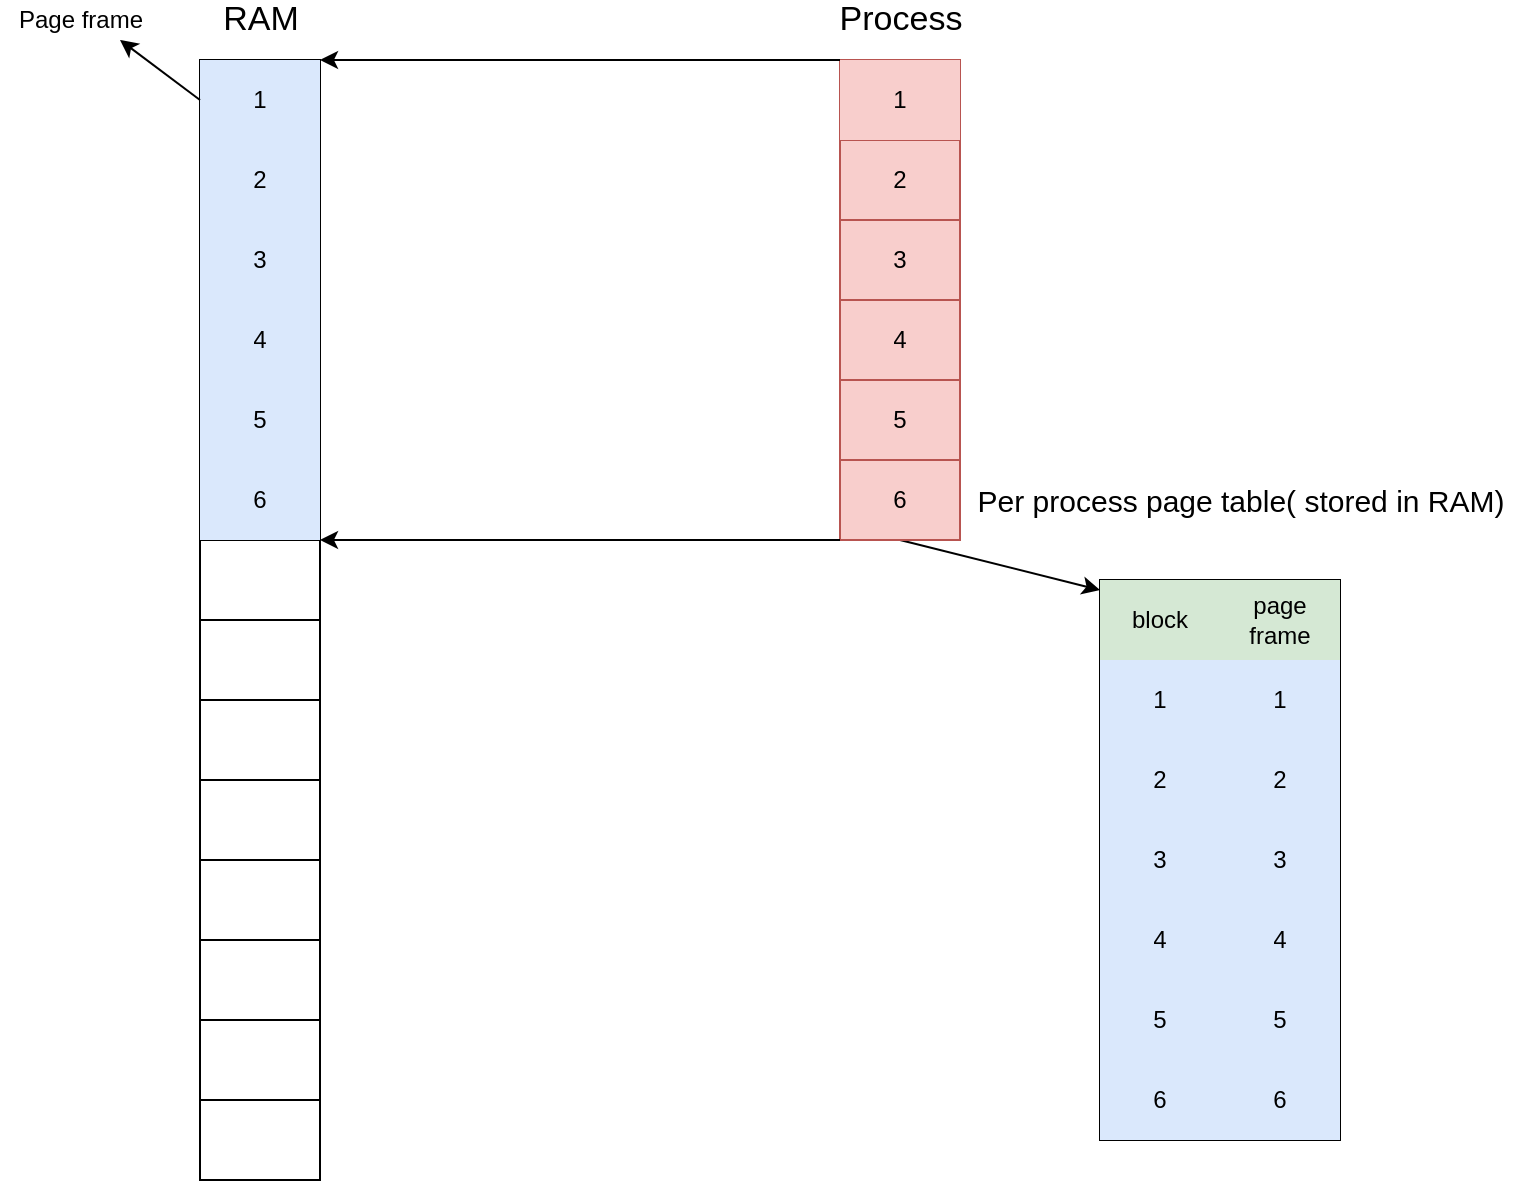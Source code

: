 <mxfile version="13.4.2" type="github">
  <diagram id="Kjc9poSDJmzgFYwM65Es" name="Page-1">
    <mxGraphModel dx="2066" dy="1105" grid="1" gridSize="10" guides="1" tooltips="1" connect="1" arrows="1" fold="1" page="1" pageScale="1" pageWidth="827" pageHeight="1169" math="0" shadow="0">
      <root>
        <mxCell id="0" />
        <mxCell id="1" parent="0" />
        <mxCell id="gSJrjUqgG9J_eSjiBrPd-1" value="" style="shape=table;html=1;whiteSpace=wrap;startSize=0;container=1;collapsible=0;childLayout=tableLayout;" parent="1" vertex="1">
          <mxGeometry x="110" y="160" width="60" height="560" as="geometry" />
        </mxCell>
        <mxCell id="gSJrjUqgG9J_eSjiBrPd-2" value="" style="shape=partialRectangle;html=1;whiteSpace=wrap;collapsible=0;dropTarget=0;pointerEvents=0;fillColor=none;top=0;left=0;bottom=0;right=0;points=[[0,0.5],[1,0.5]];portConstraint=eastwest;" parent="gSJrjUqgG9J_eSjiBrPd-1" vertex="1">
          <mxGeometry width="60" height="40" as="geometry" />
        </mxCell>
        <mxCell id="gSJrjUqgG9J_eSjiBrPd-3" value="1" style="shape=partialRectangle;html=1;whiteSpace=wrap;connectable=0;overflow=hidden;fillColor=#dae8fc;top=0;left=0;bottom=0;right=0;strokeColor=#6c8ebf;" parent="gSJrjUqgG9J_eSjiBrPd-2" vertex="1">
          <mxGeometry width="60" height="40" as="geometry" />
        </mxCell>
        <mxCell id="gSJrjUqgG9J_eSjiBrPd-4" value="" style="shape=partialRectangle;html=1;whiteSpace=wrap;collapsible=0;dropTarget=0;pointerEvents=0;fillColor=none;top=0;left=0;bottom=0;right=0;points=[[0,0.5],[1,0.5]];portConstraint=eastwest;" parent="gSJrjUqgG9J_eSjiBrPd-1" vertex="1">
          <mxGeometry y="40" width="60" height="40" as="geometry" />
        </mxCell>
        <mxCell id="gSJrjUqgG9J_eSjiBrPd-5" value="2" style="shape=partialRectangle;html=1;whiteSpace=wrap;connectable=0;overflow=hidden;fillColor=#dae8fc;top=0;left=0;bottom=0;right=0;strokeColor=#6c8ebf;" parent="gSJrjUqgG9J_eSjiBrPd-4" vertex="1">
          <mxGeometry width="60" height="40" as="geometry" />
        </mxCell>
        <mxCell id="gSJrjUqgG9J_eSjiBrPd-6" value="" style="shape=partialRectangle;html=1;whiteSpace=wrap;collapsible=0;dropTarget=0;pointerEvents=0;fillColor=none;top=0;left=0;bottom=0;right=0;points=[[0,0.5],[1,0.5]];portConstraint=eastwest;" parent="gSJrjUqgG9J_eSjiBrPd-1" vertex="1">
          <mxGeometry y="80" width="60" height="40" as="geometry" />
        </mxCell>
        <mxCell id="gSJrjUqgG9J_eSjiBrPd-7" value="3" style="shape=partialRectangle;html=1;whiteSpace=wrap;connectable=0;overflow=hidden;fillColor=#dae8fc;top=0;left=0;bottom=0;right=0;strokeColor=#6c8ebf;" parent="gSJrjUqgG9J_eSjiBrPd-6" vertex="1">
          <mxGeometry width="60" height="40" as="geometry" />
        </mxCell>
        <mxCell id="gSJrjUqgG9J_eSjiBrPd-8" value="" style="shape=partialRectangle;html=1;whiteSpace=wrap;collapsible=0;dropTarget=0;pointerEvents=0;fillColor=none;top=0;left=0;bottom=0;right=0;points=[[0,0.5],[1,0.5]];portConstraint=eastwest;" parent="gSJrjUqgG9J_eSjiBrPd-1" vertex="1">
          <mxGeometry y="120" width="60" height="40" as="geometry" />
        </mxCell>
        <mxCell id="gSJrjUqgG9J_eSjiBrPd-9" value="4" style="shape=partialRectangle;html=1;whiteSpace=wrap;connectable=0;overflow=hidden;fillColor=#dae8fc;top=0;left=0;bottom=0;right=0;strokeColor=#6c8ebf;" parent="gSJrjUqgG9J_eSjiBrPd-8" vertex="1">
          <mxGeometry width="60" height="40" as="geometry" />
        </mxCell>
        <mxCell id="gSJrjUqgG9J_eSjiBrPd-10" value="" style="shape=partialRectangle;html=1;whiteSpace=wrap;collapsible=0;dropTarget=0;pointerEvents=0;fillColor=none;top=0;left=0;bottom=0;right=0;points=[[0,0.5],[1,0.5]];portConstraint=eastwest;" parent="gSJrjUqgG9J_eSjiBrPd-1" vertex="1">
          <mxGeometry y="160" width="60" height="40" as="geometry" />
        </mxCell>
        <mxCell id="gSJrjUqgG9J_eSjiBrPd-11" value="5" style="shape=partialRectangle;html=1;whiteSpace=wrap;connectable=0;overflow=hidden;fillColor=#dae8fc;top=0;left=0;bottom=0;right=0;strokeColor=#6c8ebf;" parent="gSJrjUqgG9J_eSjiBrPd-10" vertex="1">
          <mxGeometry width="60" height="40" as="geometry" />
        </mxCell>
        <mxCell id="gSJrjUqgG9J_eSjiBrPd-12" value="" style="shape=partialRectangle;html=1;whiteSpace=wrap;collapsible=0;dropTarget=0;pointerEvents=0;fillColor=none;top=0;left=0;bottom=0;right=0;points=[[0,0.5],[1,0.5]];portConstraint=eastwest;" parent="gSJrjUqgG9J_eSjiBrPd-1" vertex="1">
          <mxGeometry y="200" width="60" height="40" as="geometry" />
        </mxCell>
        <mxCell id="gSJrjUqgG9J_eSjiBrPd-13" value="6" style="shape=partialRectangle;html=1;whiteSpace=wrap;connectable=0;overflow=hidden;fillColor=#dae8fc;top=0;left=0;bottom=0;right=0;strokeColor=#6c8ebf;" parent="gSJrjUqgG9J_eSjiBrPd-12" vertex="1">
          <mxGeometry width="60" height="40" as="geometry" />
        </mxCell>
        <mxCell id="gSJrjUqgG9J_eSjiBrPd-14" value="" style="shape=partialRectangle;html=1;whiteSpace=wrap;collapsible=0;dropTarget=0;pointerEvents=0;fillColor=none;top=0;left=0;bottom=0;right=0;points=[[0,0.5],[1,0.5]];portConstraint=eastwest;" parent="gSJrjUqgG9J_eSjiBrPd-1" vertex="1">
          <mxGeometry y="240" width="60" height="40" as="geometry" />
        </mxCell>
        <mxCell id="gSJrjUqgG9J_eSjiBrPd-15" value="" style="shape=partialRectangle;html=1;whiteSpace=wrap;connectable=0;overflow=hidden;fillColor=none;top=0;left=0;bottom=0;right=0;" parent="gSJrjUqgG9J_eSjiBrPd-14" vertex="1">
          <mxGeometry width="60" height="40" as="geometry" />
        </mxCell>
        <mxCell id="gSJrjUqgG9J_eSjiBrPd-16" value="" style="shape=partialRectangle;html=1;whiteSpace=wrap;collapsible=0;dropTarget=0;pointerEvents=0;fillColor=none;top=0;left=0;bottom=0;right=0;points=[[0,0.5],[1,0.5]];portConstraint=eastwest;" parent="gSJrjUqgG9J_eSjiBrPd-1" vertex="1">
          <mxGeometry y="280" width="60" height="40" as="geometry" />
        </mxCell>
        <mxCell id="gSJrjUqgG9J_eSjiBrPd-17" value="" style="shape=partialRectangle;html=1;whiteSpace=wrap;connectable=0;overflow=hidden;fillColor=none;top=0;left=0;bottom=0;right=0;" parent="gSJrjUqgG9J_eSjiBrPd-16" vertex="1">
          <mxGeometry width="60" height="40" as="geometry" />
        </mxCell>
        <mxCell id="gSJrjUqgG9J_eSjiBrPd-18" value="" style="shape=partialRectangle;html=1;whiteSpace=wrap;collapsible=0;dropTarget=0;pointerEvents=0;fillColor=none;top=0;left=0;bottom=0;right=0;points=[[0,0.5],[1,0.5]];portConstraint=eastwest;" parent="gSJrjUqgG9J_eSjiBrPd-1" vertex="1">
          <mxGeometry y="320" width="60" height="40" as="geometry" />
        </mxCell>
        <mxCell id="gSJrjUqgG9J_eSjiBrPd-19" value="" style="shape=partialRectangle;html=1;whiteSpace=wrap;connectable=0;overflow=hidden;fillColor=none;top=0;left=0;bottom=0;right=0;" parent="gSJrjUqgG9J_eSjiBrPd-18" vertex="1">
          <mxGeometry width="60" height="40" as="geometry" />
        </mxCell>
        <mxCell id="gSJrjUqgG9J_eSjiBrPd-20" value="" style="shape=partialRectangle;html=1;whiteSpace=wrap;collapsible=0;dropTarget=0;pointerEvents=0;fillColor=none;top=0;left=0;bottom=0;right=0;points=[[0,0.5],[1,0.5]];portConstraint=eastwest;" parent="gSJrjUqgG9J_eSjiBrPd-1" vertex="1">
          <mxGeometry y="360" width="60" height="40" as="geometry" />
        </mxCell>
        <mxCell id="gSJrjUqgG9J_eSjiBrPd-21" value="" style="shape=partialRectangle;html=1;whiteSpace=wrap;connectable=0;overflow=hidden;fillColor=none;top=0;left=0;bottom=0;right=0;" parent="gSJrjUqgG9J_eSjiBrPd-20" vertex="1">
          <mxGeometry width="60" height="40" as="geometry" />
        </mxCell>
        <mxCell id="gSJrjUqgG9J_eSjiBrPd-22" value="" style="shape=partialRectangle;html=1;whiteSpace=wrap;collapsible=0;dropTarget=0;pointerEvents=0;fillColor=none;top=0;left=0;bottom=0;right=0;points=[[0,0.5],[1,0.5]];portConstraint=eastwest;" parent="gSJrjUqgG9J_eSjiBrPd-1" vertex="1">
          <mxGeometry y="400" width="60" height="40" as="geometry" />
        </mxCell>
        <mxCell id="gSJrjUqgG9J_eSjiBrPd-23" value="" style="shape=partialRectangle;html=1;whiteSpace=wrap;connectable=0;overflow=hidden;fillColor=none;top=0;left=0;bottom=0;right=0;" parent="gSJrjUqgG9J_eSjiBrPd-22" vertex="1">
          <mxGeometry width="60" height="40" as="geometry" />
        </mxCell>
        <mxCell id="gSJrjUqgG9J_eSjiBrPd-24" value="" style="shape=partialRectangle;html=1;whiteSpace=wrap;collapsible=0;dropTarget=0;pointerEvents=0;fillColor=none;top=0;left=0;bottom=0;right=0;points=[[0,0.5],[1,0.5]];portConstraint=eastwest;" parent="gSJrjUqgG9J_eSjiBrPd-1" vertex="1">
          <mxGeometry y="440" width="60" height="40" as="geometry" />
        </mxCell>
        <mxCell id="gSJrjUqgG9J_eSjiBrPd-25" value="" style="shape=partialRectangle;html=1;whiteSpace=wrap;connectable=0;overflow=hidden;fillColor=none;top=0;left=0;bottom=0;right=0;" parent="gSJrjUqgG9J_eSjiBrPd-24" vertex="1">
          <mxGeometry width="60" height="40" as="geometry" />
        </mxCell>
        <mxCell id="gSJrjUqgG9J_eSjiBrPd-26" value="" style="shape=partialRectangle;html=1;whiteSpace=wrap;collapsible=0;dropTarget=0;pointerEvents=0;fillColor=none;top=0;left=0;bottom=0;right=0;points=[[0,0.5],[1,0.5]];portConstraint=eastwest;" parent="gSJrjUqgG9J_eSjiBrPd-1" vertex="1">
          <mxGeometry y="480" width="60" height="40" as="geometry" />
        </mxCell>
        <mxCell id="gSJrjUqgG9J_eSjiBrPd-27" value="" style="shape=partialRectangle;html=1;whiteSpace=wrap;connectable=0;overflow=hidden;fillColor=none;top=0;left=0;bottom=0;right=0;" parent="gSJrjUqgG9J_eSjiBrPd-26" vertex="1">
          <mxGeometry width="60" height="40" as="geometry" />
        </mxCell>
        <mxCell id="gSJrjUqgG9J_eSjiBrPd-28" value="" style="shape=partialRectangle;html=1;whiteSpace=wrap;collapsible=0;dropTarget=0;pointerEvents=0;fillColor=none;top=0;left=0;bottom=0;right=0;points=[[0,0.5],[1,0.5]];portConstraint=eastwest;" parent="gSJrjUqgG9J_eSjiBrPd-1" vertex="1">
          <mxGeometry y="520" width="60" height="40" as="geometry" />
        </mxCell>
        <mxCell id="gSJrjUqgG9J_eSjiBrPd-29" value="" style="shape=partialRectangle;html=1;whiteSpace=wrap;connectable=0;overflow=hidden;fillColor=none;top=0;left=0;bottom=0;right=0;" parent="gSJrjUqgG9J_eSjiBrPd-28" vertex="1">
          <mxGeometry width="60" height="40" as="geometry" />
        </mxCell>
        <mxCell id="gSJrjUqgG9J_eSjiBrPd-69" style="rounded=0;orthogonalLoop=1;jettySize=auto;html=1;" parent="1" target="gSJrjUqgG9J_eSjiBrPd-45" edge="1">
          <mxGeometry relative="1" as="geometry">
            <mxPoint x="460" y="400" as="sourcePoint" />
          </mxGeometry>
        </mxCell>
        <mxCell id="gSJrjUqgG9J_eSjiBrPd-30" value="" style="shape=table;html=1;whiteSpace=wrap;startSize=0;container=1;collapsible=0;childLayout=tableLayout;fillColor=#f8cecc;strokeColor=#b85450;" parent="1" vertex="1">
          <mxGeometry x="430" y="160" width="60" height="240" as="geometry" />
        </mxCell>
        <mxCell id="gSJrjUqgG9J_eSjiBrPd-31" value="" style="shape=partialRectangle;html=1;whiteSpace=wrap;collapsible=0;dropTarget=0;pointerEvents=0;fillColor=none;top=0;left=0;bottom=0;right=0;points=[[0,0.5],[1,0.5]];portConstraint=eastwest;" parent="gSJrjUqgG9J_eSjiBrPd-30" vertex="1">
          <mxGeometry width="60" height="40" as="geometry" />
        </mxCell>
        <mxCell id="gSJrjUqgG9J_eSjiBrPd-32" value="1" style="shape=partialRectangle;html=1;whiteSpace=wrap;connectable=0;overflow=hidden;fillColor=#f8cecc;top=0;left=0;bottom=0;right=0;strokeColor=#b85450;" parent="gSJrjUqgG9J_eSjiBrPd-31" vertex="1">
          <mxGeometry width="60" height="40" as="geometry" />
        </mxCell>
        <mxCell id="gSJrjUqgG9J_eSjiBrPd-33" value="" style="shape=partialRectangle;html=1;whiteSpace=wrap;collapsible=0;dropTarget=0;pointerEvents=0;fillColor=none;top=0;left=0;bottom=0;right=0;points=[[0,0.5],[1,0.5]];portConstraint=eastwest;" parent="gSJrjUqgG9J_eSjiBrPd-30" vertex="1">
          <mxGeometry y="40" width="60" height="40" as="geometry" />
        </mxCell>
        <mxCell id="gSJrjUqgG9J_eSjiBrPd-34" value="2" style="shape=partialRectangle;html=1;whiteSpace=wrap;connectable=0;overflow=hidden;fillColor=none;top=0;left=0;bottom=0;right=0;" parent="gSJrjUqgG9J_eSjiBrPd-33" vertex="1">
          <mxGeometry width="60" height="40" as="geometry" />
        </mxCell>
        <mxCell id="gSJrjUqgG9J_eSjiBrPd-35" value="" style="shape=partialRectangle;html=1;whiteSpace=wrap;collapsible=0;dropTarget=0;pointerEvents=0;fillColor=none;top=0;left=0;bottom=0;right=0;points=[[0,0.5],[1,0.5]];portConstraint=eastwest;" parent="gSJrjUqgG9J_eSjiBrPd-30" vertex="1">
          <mxGeometry y="80" width="60" height="40" as="geometry" />
        </mxCell>
        <mxCell id="gSJrjUqgG9J_eSjiBrPd-36" value="3" style="shape=partialRectangle;html=1;whiteSpace=wrap;connectable=0;overflow=hidden;fillColor=none;top=0;left=0;bottom=0;right=0;" parent="gSJrjUqgG9J_eSjiBrPd-35" vertex="1">
          <mxGeometry width="60" height="40" as="geometry" />
        </mxCell>
        <mxCell id="gSJrjUqgG9J_eSjiBrPd-37" value="" style="shape=partialRectangle;html=1;whiteSpace=wrap;collapsible=0;dropTarget=0;pointerEvents=0;fillColor=none;top=0;left=0;bottom=0;right=0;points=[[0,0.5],[1,0.5]];portConstraint=eastwest;" parent="gSJrjUqgG9J_eSjiBrPd-30" vertex="1">
          <mxGeometry y="120" width="60" height="40" as="geometry" />
        </mxCell>
        <mxCell id="gSJrjUqgG9J_eSjiBrPd-38" value="4" style="shape=partialRectangle;html=1;whiteSpace=wrap;connectable=0;overflow=hidden;fillColor=none;top=0;left=0;bottom=0;right=0;" parent="gSJrjUqgG9J_eSjiBrPd-37" vertex="1">
          <mxGeometry width="60" height="40" as="geometry" />
        </mxCell>
        <mxCell id="gSJrjUqgG9J_eSjiBrPd-39" value="" style="shape=partialRectangle;html=1;whiteSpace=wrap;collapsible=0;dropTarget=0;pointerEvents=0;fillColor=none;top=0;left=0;bottom=0;right=0;points=[[0,0.5],[1,0.5]];portConstraint=eastwest;" parent="gSJrjUqgG9J_eSjiBrPd-30" vertex="1">
          <mxGeometry y="160" width="60" height="40" as="geometry" />
        </mxCell>
        <mxCell id="gSJrjUqgG9J_eSjiBrPd-40" value="5" style="shape=partialRectangle;html=1;whiteSpace=wrap;connectable=0;overflow=hidden;fillColor=none;top=0;left=0;bottom=0;right=0;" parent="gSJrjUqgG9J_eSjiBrPd-39" vertex="1">
          <mxGeometry width="60" height="40" as="geometry" />
        </mxCell>
        <mxCell id="gSJrjUqgG9J_eSjiBrPd-41" value="" style="shape=partialRectangle;html=1;whiteSpace=wrap;collapsible=0;dropTarget=0;pointerEvents=0;fillColor=none;top=0;left=0;bottom=0;right=0;points=[[0,0.5],[1,0.5]];portConstraint=eastwest;" parent="gSJrjUqgG9J_eSjiBrPd-30" vertex="1">
          <mxGeometry y="200" width="60" height="40" as="geometry" />
        </mxCell>
        <mxCell id="gSJrjUqgG9J_eSjiBrPd-42" value="6" style="shape=partialRectangle;html=1;whiteSpace=wrap;connectable=0;overflow=hidden;fillColor=none;top=0;left=0;bottom=0;right=0;" parent="gSJrjUqgG9J_eSjiBrPd-41" vertex="1">
          <mxGeometry width="60" height="40" as="geometry" />
        </mxCell>
        <mxCell id="2" value="&lt;font style=&quot;font-size: 17px&quot;&gt;RAM&lt;/font&gt;" style="text;html=1;align=center;verticalAlign=middle;resizable=0;points=[];autosize=1;strokeWidth=10;" parent="1" vertex="1">
          <mxGeometry x="115" y="130" width="50" height="20" as="geometry" />
        </mxCell>
        <mxCell id="gSJrjUqgG9J_eSjiBrPd-43" value="&lt;font style=&quot;font-size: 17px&quot;&gt;Process&lt;/font&gt;" style="text;html=1;align=center;verticalAlign=middle;resizable=0;points=[];autosize=1;strokeWidth=10;" parent="1" vertex="1">
          <mxGeometry x="420" y="130" width="80" height="20" as="geometry" />
        </mxCell>
        <mxCell id="gSJrjUqgG9J_eSjiBrPd-66" style="edgeStyle=orthogonalEdgeStyle;rounded=0;orthogonalLoop=1;jettySize=auto;html=1;" parent="1" source="gSJrjUqgG9J_eSjiBrPd-31" edge="1">
          <mxGeometry relative="1" as="geometry">
            <mxPoint x="170" y="160" as="targetPoint" />
            <Array as="points">
              <mxPoint x="170" y="160" />
            </Array>
          </mxGeometry>
        </mxCell>
        <mxCell id="gSJrjUqgG9J_eSjiBrPd-67" style="edgeStyle=orthogonalEdgeStyle;rounded=0;orthogonalLoop=1;jettySize=auto;html=1;" parent="1" source="gSJrjUqgG9J_eSjiBrPd-41" edge="1">
          <mxGeometry relative="1" as="geometry">
            <mxPoint x="170" y="400" as="targetPoint" />
            <Array as="points">
              <mxPoint x="170" y="400" />
            </Array>
          </mxGeometry>
        </mxCell>
        <mxCell id="gSJrjUqgG9J_eSjiBrPd-68" value="&lt;font style=&quot;font-size: 15px&quot;&gt;Per process page table( stored in RAM)&lt;/font&gt;" style="text;html=1;align=center;verticalAlign=middle;resizable=0;points=[];autosize=1;" parent="1" vertex="1">
          <mxGeometry x="490" y="370" width="280" height="20" as="geometry" />
        </mxCell>
        <mxCell id="gSJrjUqgG9J_eSjiBrPd-44" value="" style="shape=table;html=1;whiteSpace=wrap;startSize=0;container=1;collapsible=0;childLayout=tableLayout;" parent="1" vertex="1">
          <mxGeometry x="560" y="420" width="120" height="280" as="geometry" />
        </mxCell>
        <mxCell id="gSJrjUqgG9J_eSjiBrPd-45" value="" style="shape=partialRectangle;html=1;whiteSpace=wrap;collapsible=0;dropTarget=0;pointerEvents=0;fillColor=none;top=0;left=0;bottom=0;right=0;points=[[0,0.5],[1,0.5]];portConstraint=eastwest;" parent="gSJrjUqgG9J_eSjiBrPd-44" vertex="1">
          <mxGeometry width="120" height="40" as="geometry" />
        </mxCell>
        <mxCell id="gSJrjUqgG9J_eSjiBrPd-46" value="block" style="shape=partialRectangle;html=1;whiteSpace=wrap;connectable=0;overflow=hidden;fillColor=#d5e8d4;top=0;left=0;bottom=0;right=0;strokeColor=#82b366;" parent="gSJrjUqgG9J_eSjiBrPd-45" vertex="1">
          <mxGeometry width="60" height="40" as="geometry" />
        </mxCell>
        <mxCell id="gSJrjUqgG9J_eSjiBrPd-47" value="page frame" style="shape=partialRectangle;html=1;whiteSpace=wrap;connectable=0;overflow=hidden;fillColor=#d5e8d4;top=0;left=0;bottom=0;right=0;strokeColor=#82b366;" parent="gSJrjUqgG9J_eSjiBrPd-45" vertex="1">
          <mxGeometry x="60" width="60" height="40" as="geometry" />
        </mxCell>
        <mxCell id="gSJrjUqgG9J_eSjiBrPd-51" value="" style="shape=partialRectangle;html=1;whiteSpace=wrap;collapsible=0;dropTarget=0;pointerEvents=0;fillColor=none;top=0;left=0;bottom=0;right=0;points=[[0,0.5],[1,0.5]];portConstraint=eastwest;" parent="gSJrjUqgG9J_eSjiBrPd-44" vertex="1">
          <mxGeometry y="40" width="120" height="40" as="geometry" />
        </mxCell>
        <mxCell id="gSJrjUqgG9J_eSjiBrPd-52" value="1" style="shape=partialRectangle;html=1;whiteSpace=wrap;connectable=0;overflow=hidden;fillColor=#dae8fc;top=0;left=0;bottom=0;right=0;strokeColor=#6c8ebf;" parent="gSJrjUqgG9J_eSjiBrPd-51" vertex="1">
          <mxGeometry width="60" height="40" as="geometry" />
        </mxCell>
        <mxCell id="gSJrjUqgG9J_eSjiBrPd-53" value="1" style="shape=partialRectangle;html=1;whiteSpace=wrap;connectable=0;overflow=hidden;fillColor=#dae8fc;top=0;left=0;bottom=0;right=0;strokeColor=#6c8ebf;" parent="gSJrjUqgG9J_eSjiBrPd-51" vertex="1">
          <mxGeometry x="60" width="60" height="40" as="geometry" />
        </mxCell>
        <mxCell id="gSJrjUqgG9J_eSjiBrPd-48" value="" style="shape=partialRectangle;html=1;whiteSpace=wrap;collapsible=0;dropTarget=0;pointerEvents=0;fillColor=none;top=0;left=0;bottom=0;right=0;points=[[0,0.5],[1,0.5]];portConstraint=eastwest;" parent="gSJrjUqgG9J_eSjiBrPd-44" vertex="1">
          <mxGeometry y="80" width="120" height="40" as="geometry" />
        </mxCell>
        <mxCell id="gSJrjUqgG9J_eSjiBrPd-49" value="2" style="shape=partialRectangle;html=1;whiteSpace=wrap;connectable=0;overflow=hidden;fillColor=#dae8fc;top=0;left=0;bottom=0;right=0;strokeColor=#6c8ebf;" parent="gSJrjUqgG9J_eSjiBrPd-48" vertex="1">
          <mxGeometry width="60" height="40" as="geometry" />
        </mxCell>
        <mxCell id="gSJrjUqgG9J_eSjiBrPd-50" value="2" style="shape=partialRectangle;html=1;whiteSpace=wrap;connectable=0;overflow=hidden;fillColor=#dae8fc;top=0;left=0;bottom=0;right=0;strokeColor=#6c8ebf;" parent="gSJrjUqgG9J_eSjiBrPd-48" vertex="1">
          <mxGeometry x="60" width="60" height="40" as="geometry" />
        </mxCell>
        <mxCell id="gSJrjUqgG9J_eSjiBrPd-54" value="" style="shape=partialRectangle;html=1;whiteSpace=wrap;collapsible=0;dropTarget=0;pointerEvents=0;fillColor=none;top=0;left=0;bottom=0;right=0;points=[[0,0.5],[1,0.5]];portConstraint=eastwest;" parent="gSJrjUqgG9J_eSjiBrPd-44" vertex="1">
          <mxGeometry y="120" width="120" height="40" as="geometry" />
        </mxCell>
        <mxCell id="gSJrjUqgG9J_eSjiBrPd-55" value="3" style="shape=partialRectangle;html=1;whiteSpace=wrap;connectable=0;overflow=hidden;fillColor=#dae8fc;top=0;left=0;bottom=0;right=0;strokeColor=#6c8ebf;" parent="gSJrjUqgG9J_eSjiBrPd-54" vertex="1">
          <mxGeometry width="60" height="40" as="geometry" />
        </mxCell>
        <mxCell id="gSJrjUqgG9J_eSjiBrPd-56" value="3" style="shape=partialRectangle;html=1;whiteSpace=wrap;connectable=0;overflow=hidden;fillColor=#dae8fc;top=0;left=0;bottom=0;right=0;strokeColor=#6c8ebf;" parent="gSJrjUqgG9J_eSjiBrPd-54" vertex="1">
          <mxGeometry x="60" width="60" height="40" as="geometry" />
        </mxCell>
        <mxCell id="gSJrjUqgG9J_eSjiBrPd-57" value="" style="shape=partialRectangle;html=1;whiteSpace=wrap;collapsible=0;dropTarget=0;pointerEvents=0;fillColor=none;top=0;left=0;bottom=0;right=0;points=[[0,0.5],[1,0.5]];portConstraint=eastwest;" parent="gSJrjUqgG9J_eSjiBrPd-44" vertex="1">
          <mxGeometry y="160" width="120" height="40" as="geometry" />
        </mxCell>
        <mxCell id="gSJrjUqgG9J_eSjiBrPd-58" value="4" style="shape=partialRectangle;html=1;whiteSpace=wrap;connectable=0;overflow=hidden;fillColor=#dae8fc;top=0;left=0;bottom=0;right=0;strokeColor=#6c8ebf;" parent="gSJrjUqgG9J_eSjiBrPd-57" vertex="1">
          <mxGeometry width="60" height="40" as="geometry" />
        </mxCell>
        <mxCell id="gSJrjUqgG9J_eSjiBrPd-59" value="4" style="shape=partialRectangle;html=1;whiteSpace=wrap;connectable=0;overflow=hidden;fillColor=#dae8fc;top=0;left=0;bottom=0;right=0;strokeColor=#6c8ebf;" parent="gSJrjUqgG9J_eSjiBrPd-57" vertex="1">
          <mxGeometry x="60" width="60" height="40" as="geometry" />
        </mxCell>
        <mxCell id="gSJrjUqgG9J_eSjiBrPd-60" value="" style="shape=partialRectangle;html=1;whiteSpace=wrap;collapsible=0;dropTarget=0;pointerEvents=0;fillColor=none;top=0;left=0;bottom=0;right=0;points=[[0,0.5],[1,0.5]];portConstraint=eastwest;" parent="gSJrjUqgG9J_eSjiBrPd-44" vertex="1">
          <mxGeometry y="200" width="120" height="40" as="geometry" />
        </mxCell>
        <mxCell id="gSJrjUqgG9J_eSjiBrPd-61" value="5" style="shape=partialRectangle;html=1;whiteSpace=wrap;connectable=0;overflow=hidden;fillColor=#dae8fc;top=0;left=0;bottom=0;right=0;strokeColor=#6c8ebf;" parent="gSJrjUqgG9J_eSjiBrPd-60" vertex="1">
          <mxGeometry width="60" height="40" as="geometry" />
        </mxCell>
        <mxCell id="gSJrjUqgG9J_eSjiBrPd-62" value="5" style="shape=partialRectangle;html=1;whiteSpace=wrap;connectable=0;overflow=hidden;fillColor=#dae8fc;top=0;left=0;bottom=0;right=0;strokeColor=#6c8ebf;" parent="gSJrjUqgG9J_eSjiBrPd-60" vertex="1">
          <mxGeometry x="60" width="60" height="40" as="geometry" />
        </mxCell>
        <mxCell id="gSJrjUqgG9J_eSjiBrPd-63" value="" style="shape=partialRectangle;html=1;whiteSpace=wrap;collapsible=0;dropTarget=0;pointerEvents=0;fillColor=none;top=0;left=0;bottom=0;right=0;points=[[0,0.5],[1,0.5]];portConstraint=eastwest;" parent="gSJrjUqgG9J_eSjiBrPd-44" vertex="1">
          <mxGeometry y="240" width="120" height="40" as="geometry" />
        </mxCell>
        <mxCell id="gSJrjUqgG9J_eSjiBrPd-64" value="6" style="shape=partialRectangle;html=1;whiteSpace=wrap;connectable=0;overflow=hidden;fillColor=#dae8fc;top=0;left=0;bottom=0;right=0;strokeColor=#6c8ebf;" parent="gSJrjUqgG9J_eSjiBrPd-63" vertex="1">
          <mxGeometry width="60" height="40" as="geometry" />
        </mxCell>
        <mxCell id="gSJrjUqgG9J_eSjiBrPd-65" value="6" style="shape=partialRectangle;html=1;whiteSpace=wrap;connectable=0;overflow=hidden;fillColor=#dae8fc;top=0;left=0;bottom=0;right=0;strokeColor=#6c8ebf;" parent="gSJrjUqgG9J_eSjiBrPd-63" vertex="1">
          <mxGeometry x="60" width="60" height="40" as="geometry" />
        </mxCell>
        <mxCell id="Pde7-KBBgsuIQ9UqTgHa-2" style="rounded=0;orthogonalLoop=1;jettySize=auto;html=1;exitX=0;exitY=0.5;exitDx=0;exitDy=0;" edge="1" parent="1" source="gSJrjUqgG9J_eSjiBrPd-2">
          <mxGeometry relative="1" as="geometry">
            <mxPoint x="70" y="150" as="targetPoint" />
          </mxGeometry>
        </mxCell>
        <mxCell id="Pde7-KBBgsuIQ9UqTgHa-3" value="Page frame&lt;br&gt;" style="text;html=1;align=center;verticalAlign=middle;resizable=0;points=[];autosize=1;" vertex="1" parent="1">
          <mxGeometry x="10" y="130" width="80" height="20" as="geometry" />
        </mxCell>
      </root>
    </mxGraphModel>
  </diagram>
</mxfile>
